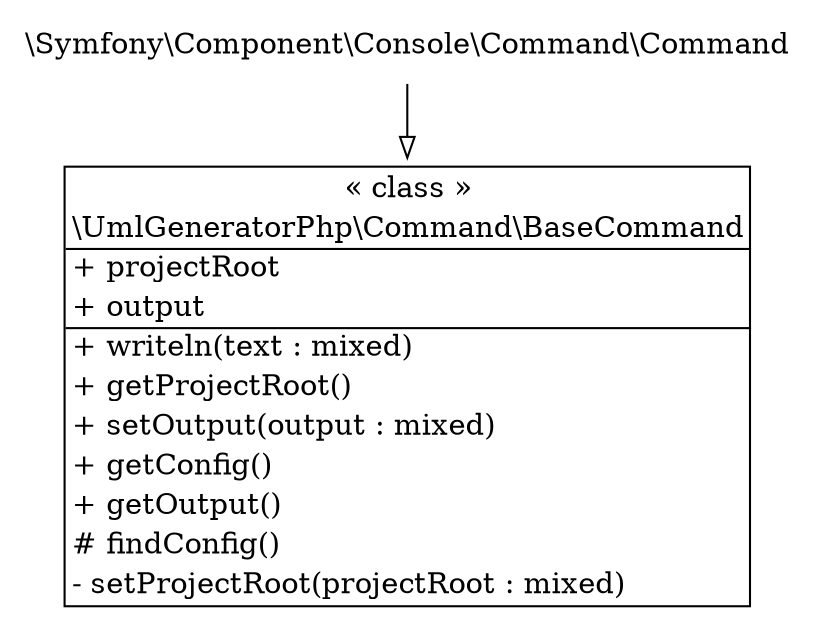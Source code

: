 digraph "Class Diagram" {
  node [shape=plaintext]
  "\\UmlGeneratorPhp\\Command\\BaseCommand" [
    label=<
<table border="1" cellpadding="2" cellspacing="0" cellborder="0">
<tr><td align="center">&laquo; class &raquo;</td></tr>
<tr><td align="center" title="class BaseCommand">\\UmlGeneratorPhp\\Command\\BaseCommand</td></tr><hr />
<tr><td align="left" title="public projectRoot">+ projectRoot</td></tr>
<tr><td align="left" title="public output">+ output</td></tr>
<hr />
<tr><td align="left" title="public writeln">+ writeln(text : mixed)</td></tr>
<tr><td align="left" title="public getProjectRoot">+ getProjectRoot()</td></tr>
<tr><td align="left" title="public setOutput">+ setOutput(output : mixed)</td></tr>
<tr><td align="left" title="public getConfig">+ getConfig()</td></tr>
<tr><td align="left" title="public getOutput">+ getOutput()</td></tr>
<tr><td align="left" title="protected findConfig"># findConfig()</td></tr>
<tr><td align="left" title="private setProjectRoot">- setProjectRoot(projectRoot : mixed)</td></tr>
</table>
  >
  ];
"\\Symfony\\Component\\Console\\Command\\Command" -> "\\UmlGeneratorPhp\\Command\\BaseCommand" [arrowhead="empty"];

}